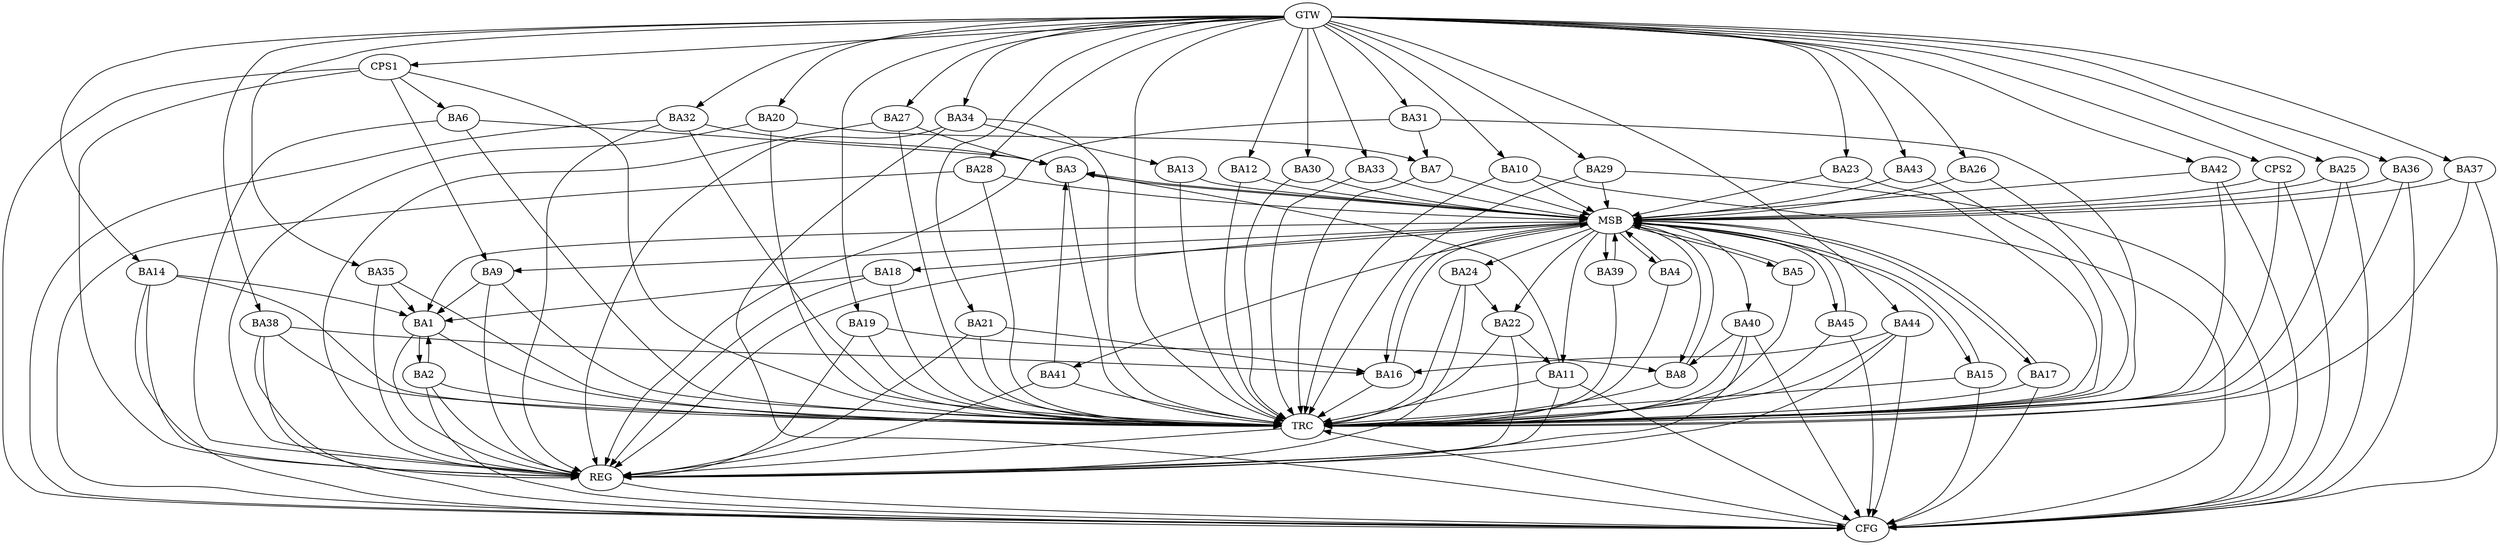 strict digraph G {
  BA1 [ label="BA1" ];
  BA2 [ label="BA2" ];
  BA3 [ label="BA3" ];
  BA4 [ label="BA4" ];
  BA5 [ label="BA5" ];
  BA6 [ label="BA6" ];
  BA7 [ label="BA7" ];
  BA8 [ label="BA8" ];
  BA9 [ label="BA9" ];
  BA10 [ label="BA10" ];
  BA11 [ label="BA11" ];
  BA12 [ label="BA12" ];
  BA13 [ label="BA13" ];
  BA14 [ label="BA14" ];
  BA15 [ label="BA15" ];
  BA16 [ label="BA16" ];
  BA17 [ label="BA17" ];
  BA18 [ label="BA18" ];
  BA19 [ label="BA19" ];
  BA20 [ label="BA20" ];
  BA21 [ label="BA21" ];
  BA22 [ label="BA22" ];
  BA23 [ label="BA23" ];
  BA24 [ label="BA24" ];
  BA25 [ label="BA25" ];
  BA26 [ label="BA26" ];
  BA27 [ label="BA27" ];
  BA28 [ label="BA28" ];
  BA29 [ label="BA29" ];
  BA30 [ label="BA30" ];
  BA31 [ label="BA31" ];
  BA32 [ label="BA32" ];
  BA33 [ label="BA33" ];
  BA34 [ label="BA34" ];
  BA35 [ label="BA35" ];
  BA36 [ label="BA36" ];
  BA37 [ label="BA37" ];
  BA38 [ label="BA38" ];
  BA39 [ label="BA39" ];
  BA40 [ label="BA40" ];
  BA41 [ label="BA41" ];
  BA42 [ label="BA42" ];
  BA43 [ label="BA43" ];
  BA44 [ label="BA44" ];
  BA45 [ label="BA45" ];
  CPS1 [ label="CPS1" ];
  CPS2 [ label="CPS2" ];
  GTW [ label="GTW" ];
  REG [ label="REG" ];
  MSB [ label="MSB" ];
  CFG [ label="CFG" ];
  TRC [ label="TRC" ];
  BA1 -> BA2;
  BA2 -> BA1;
  BA6 -> BA3;
  BA9 -> BA1;
  BA11 -> BA3;
  BA14 -> BA1;
  BA18 -> BA1;
  BA19 -> BA8;
  BA20 -> BA7;
  BA21 -> BA16;
  BA22 -> BA11;
  BA24 -> BA22;
  BA27 -> BA3;
  BA31 -> BA7;
  BA32 -> BA3;
  BA34 -> BA13;
  BA35 -> BA1;
  BA38 -> BA16;
  BA40 -> BA8;
  BA41 -> BA3;
  BA44 -> BA16;
  CPS1 -> BA6;
  CPS1 -> BA9;
  GTW -> BA10;
  GTW -> BA12;
  GTW -> BA14;
  GTW -> BA19;
  GTW -> BA20;
  GTW -> BA21;
  GTW -> BA23;
  GTW -> BA25;
  GTW -> BA26;
  GTW -> BA27;
  GTW -> BA28;
  GTW -> BA29;
  GTW -> BA30;
  GTW -> BA31;
  GTW -> BA32;
  GTW -> BA33;
  GTW -> BA34;
  GTW -> BA35;
  GTW -> BA36;
  GTW -> BA37;
  GTW -> BA38;
  GTW -> BA42;
  GTW -> BA43;
  GTW -> BA44;
  GTW -> CPS1;
  GTW -> CPS2;
  BA1 -> REG;
  BA2 -> REG;
  BA6 -> REG;
  BA9 -> REG;
  BA11 -> REG;
  BA14 -> REG;
  BA18 -> REG;
  BA19 -> REG;
  BA20 -> REG;
  BA21 -> REG;
  BA22 -> REG;
  BA24 -> REG;
  BA27 -> REG;
  BA31 -> REG;
  BA32 -> REG;
  BA34 -> REG;
  BA35 -> REG;
  BA38 -> REG;
  BA40 -> REG;
  BA41 -> REG;
  BA44 -> REG;
  CPS1 -> REG;
  BA3 -> MSB;
  MSB -> BA1;
  MSB -> REG;
  BA4 -> MSB;
  MSB -> BA3;
  BA5 -> MSB;
  BA7 -> MSB;
  BA8 -> MSB;
  MSB -> BA5;
  BA10 -> MSB;
  BA12 -> MSB;
  MSB -> BA9;
  BA13 -> MSB;
  MSB -> BA11;
  BA15 -> MSB;
  BA16 -> MSB;
  MSB -> BA4;
  BA17 -> MSB;
  BA23 -> MSB;
  BA25 -> MSB;
  BA26 -> MSB;
  MSB -> BA22;
  BA28 -> MSB;
  BA29 -> MSB;
  MSB -> BA16;
  BA30 -> MSB;
  MSB -> BA17;
  BA33 -> MSB;
  BA36 -> MSB;
  BA37 -> MSB;
  BA39 -> MSB;
  BA42 -> MSB;
  MSB -> BA40;
  BA43 -> MSB;
  BA45 -> MSB;
  CPS2 -> MSB;
  MSB -> BA41;
  MSB -> BA18;
  MSB -> BA15;
  MSB -> BA39;
  MSB -> BA8;
  MSB -> BA45;
  MSB -> BA24;
  BA40 -> CFG;
  BA15 -> CFG;
  BA38 -> CFG;
  BA25 -> CFG;
  CPS2 -> CFG;
  BA2 -> CFG;
  BA14 -> CFG;
  BA45 -> CFG;
  BA28 -> CFG;
  BA11 -> CFG;
  BA29 -> CFG;
  BA44 -> CFG;
  BA10 -> CFG;
  BA36 -> CFG;
  BA42 -> CFG;
  BA37 -> CFG;
  BA17 -> CFG;
  BA32 -> CFG;
  CPS1 -> CFG;
  BA34 -> CFG;
  REG -> CFG;
  BA1 -> TRC;
  BA2 -> TRC;
  BA3 -> TRC;
  BA4 -> TRC;
  BA5 -> TRC;
  BA6 -> TRC;
  BA7 -> TRC;
  BA8 -> TRC;
  BA9 -> TRC;
  BA10 -> TRC;
  BA11 -> TRC;
  BA12 -> TRC;
  BA13 -> TRC;
  BA14 -> TRC;
  BA15 -> TRC;
  BA16 -> TRC;
  BA17 -> TRC;
  BA18 -> TRC;
  BA19 -> TRC;
  BA20 -> TRC;
  BA21 -> TRC;
  BA22 -> TRC;
  BA23 -> TRC;
  BA24 -> TRC;
  BA25 -> TRC;
  BA26 -> TRC;
  BA27 -> TRC;
  BA28 -> TRC;
  BA29 -> TRC;
  BA30 -> TRC;
  BA31 -> TRC;
  BA32 -> TRC;
  BA33 -> TRC;
  BA34 -> TRC;
  BA35 -> TRC;
  BA36 -> TRC;
  BA37 -> TRC;
  BA38 -> TRC;
  BA39 -> TRC;
  BA40 -> TRC;
  BA41 -> TRC;
  BA42 -> TRC;
  BA43 -> TRC;
  BA44 -> TRC;
  BA45 -> TRC;
  CPS1 -> TRC;
  CPS2 -> TRC;
  GTW -> TRC;
  CFG -> TRC;
  TRC -> REG;
}
